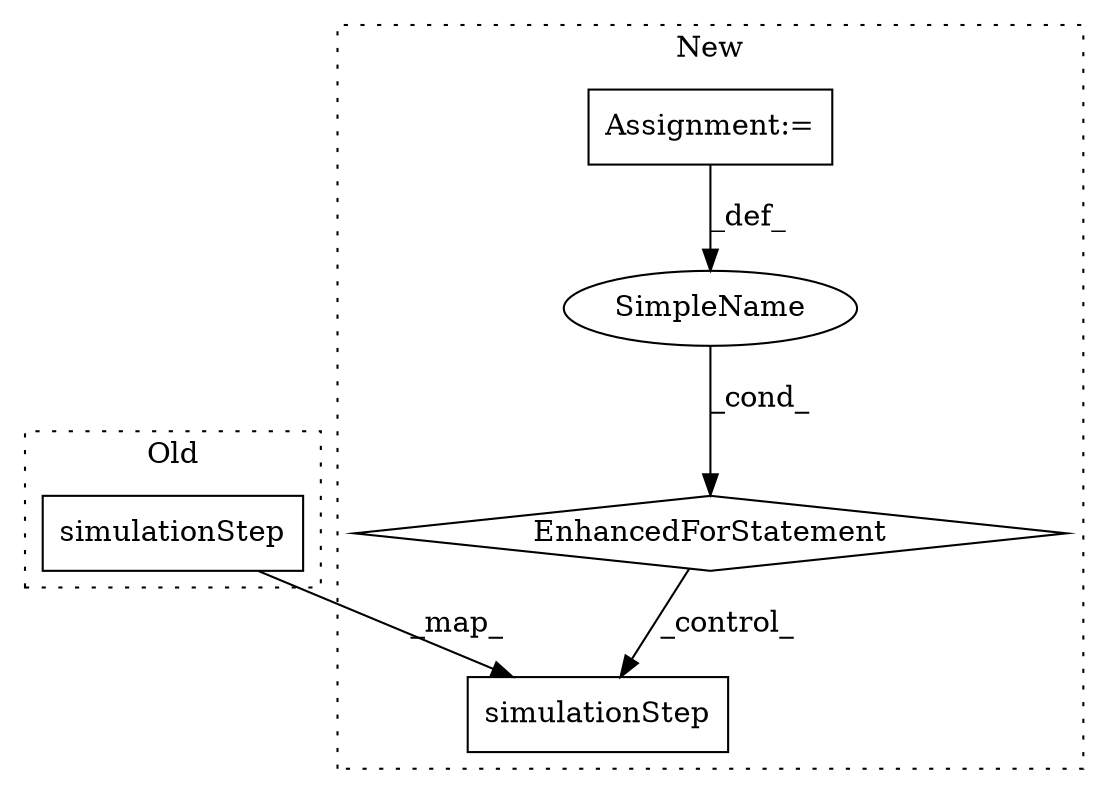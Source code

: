 digraph G {
subgraph cluster0 {
1 [label="simulationStep" a="32" s="10436" l="16" shape="box"];
label = "Old";
style="dotted";
}
subgraph cluster1 {
2 [label="simulationStep" a="32" s="10540" l="16" shape="box"];
3 [label="SimpleName" a="42" s="10471" l="1" shape="ellipse"];
4 [label="EnhancedForStatement" a="70" s="10414,10508" l="53,2" shape="diamond"];
5 [label="Assignment:=" a="7" s="10414,10508" l="53,2" shape="box"];
label = "New";
style="dotted";
}
1 -> 2 [label="_map_"];
3 -> 4 [label="_cond_"];
4 -> 2 [label="_control_"];
5 -> 3 [label="_def_"];
}